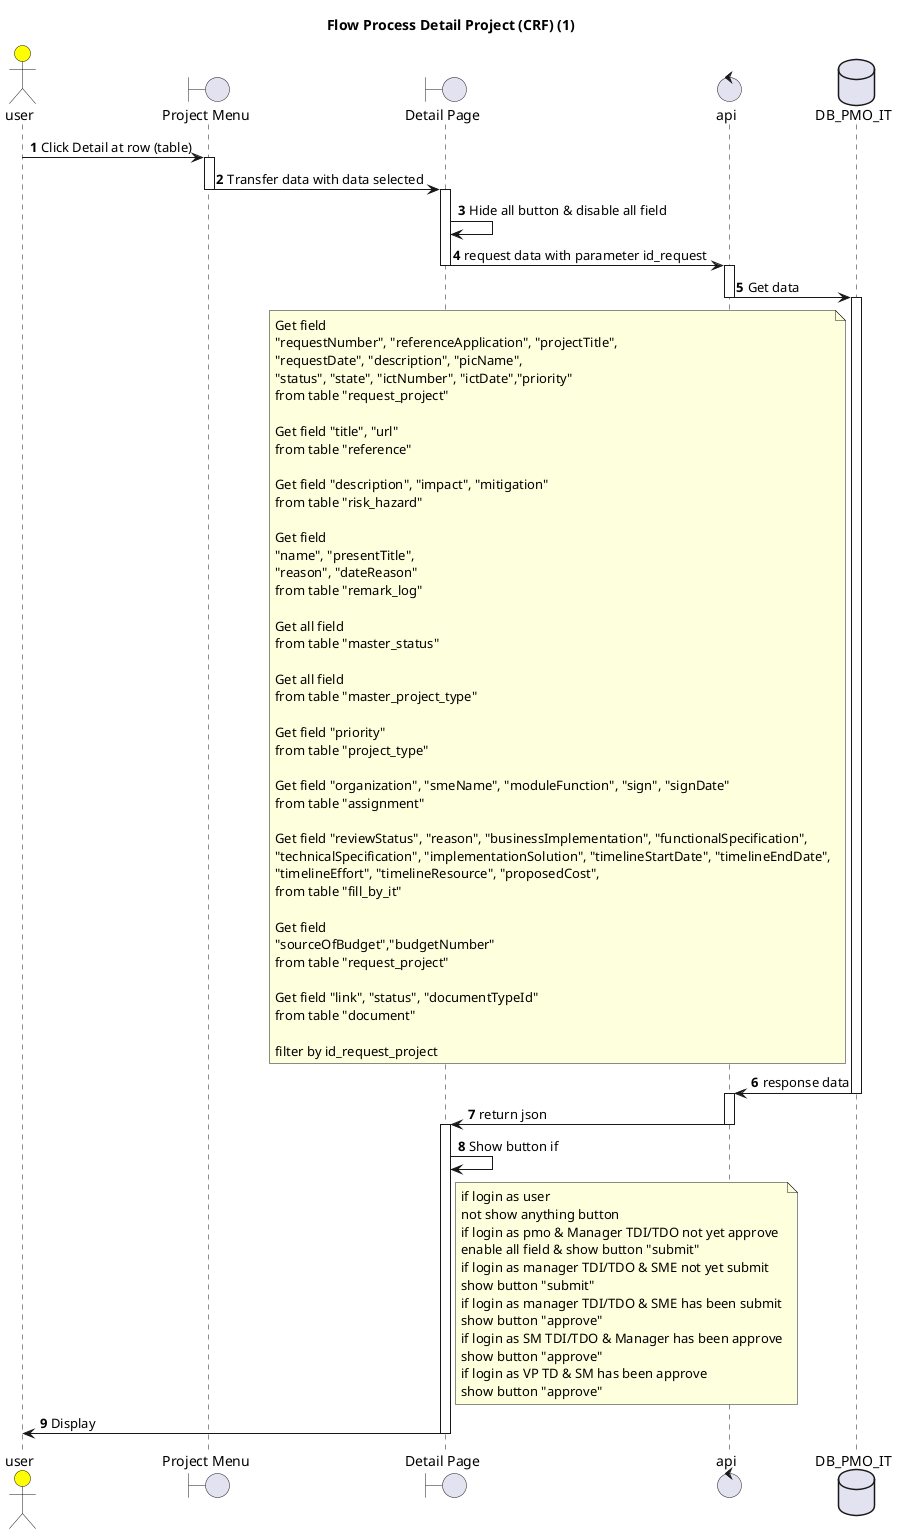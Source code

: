 @startuml PMO IT
title "Flow Process Detail Project (CRF) (1)"

actor "user" as user #Yellow
boundary "Project Menu" as ui
boundary "Detail Page" as ui2
control "api" as api
database "DB_PMO_IT" as DB_PMO_IT

autonumber
user -> ui : Click Detail at row (table)
activate ui
ui -> ui2 : Transfer data with data selected
deactivate ui
activate ui2
ui2 -> ui2 : Hide all button & disable all field
ui2 -> api : request data with parameter id_request
deactivate ui2
activate api
api -> DB_PMO_IT : Get data
deactivate api
activate DB_PMO_IT
note left of DB_PMO_IT
    Get field
    "requestNumber", "referenceApplication", "projectTitle",
    "requestDate", "description", "picName",
    "status", "state", "ictNumber", "ictDate","priority"
    from table "request_project"

    Get field "title", "url"
    from table "reference"

    Get field "description", "impact", "mitigation"
    from table "risk_hazard"

    Get field
    "name", "presentTitle",
    "reason", "dateReason"
    from table "remark_log"

    Get all field
    from table "master_status"

    Get all field
    from table "master_project_type"

    Get field "priority"
    from table "project_type"

    Get field "organization", "smeName", "moduleFunction", "sign", "signDate"
    from table "assignment"

    Get field "reviewStatus", "reason", "businessImplementation", "functionalSpecification",
    "technicalSpecification", "implementationSolution", "timelineStartDate", "timelineEndDate",
    "timelineEffort", "timelineResource", "proposedCost",
    from table "fill_by_it"

    Get field
    "sourceOfBudget","budgetNumber"
    from table "request_project"

    Get field "link", "status", "documentTypeId"
    from table "document"

    filter by id_request_project
end note
api <- DB_PMO_IT : response data
deactivate DB_PMO_IT

activate api
api -> ui2 : return json
deactivate api
activate ui2
ui2 -> ui2 : Show button if
note right of ui2
    if login as user
    not show anything button
    if login as pmo & Manager TDI/TDO not yet approve
    enable all field & show button "submit"
    if login as manager TDI/TDO & SME not yet submit
    show button "submit"
    if login as manager TDI/TDO & SME has been submit
    show button "approve"
    if login as SM TDI/TDO & Manager has been approve
    show button "approve"
    if login as VP TD & SM has been approve
    show button "approve"
endnote
ui2 -> user : Display
deactivate ui2

@enduml